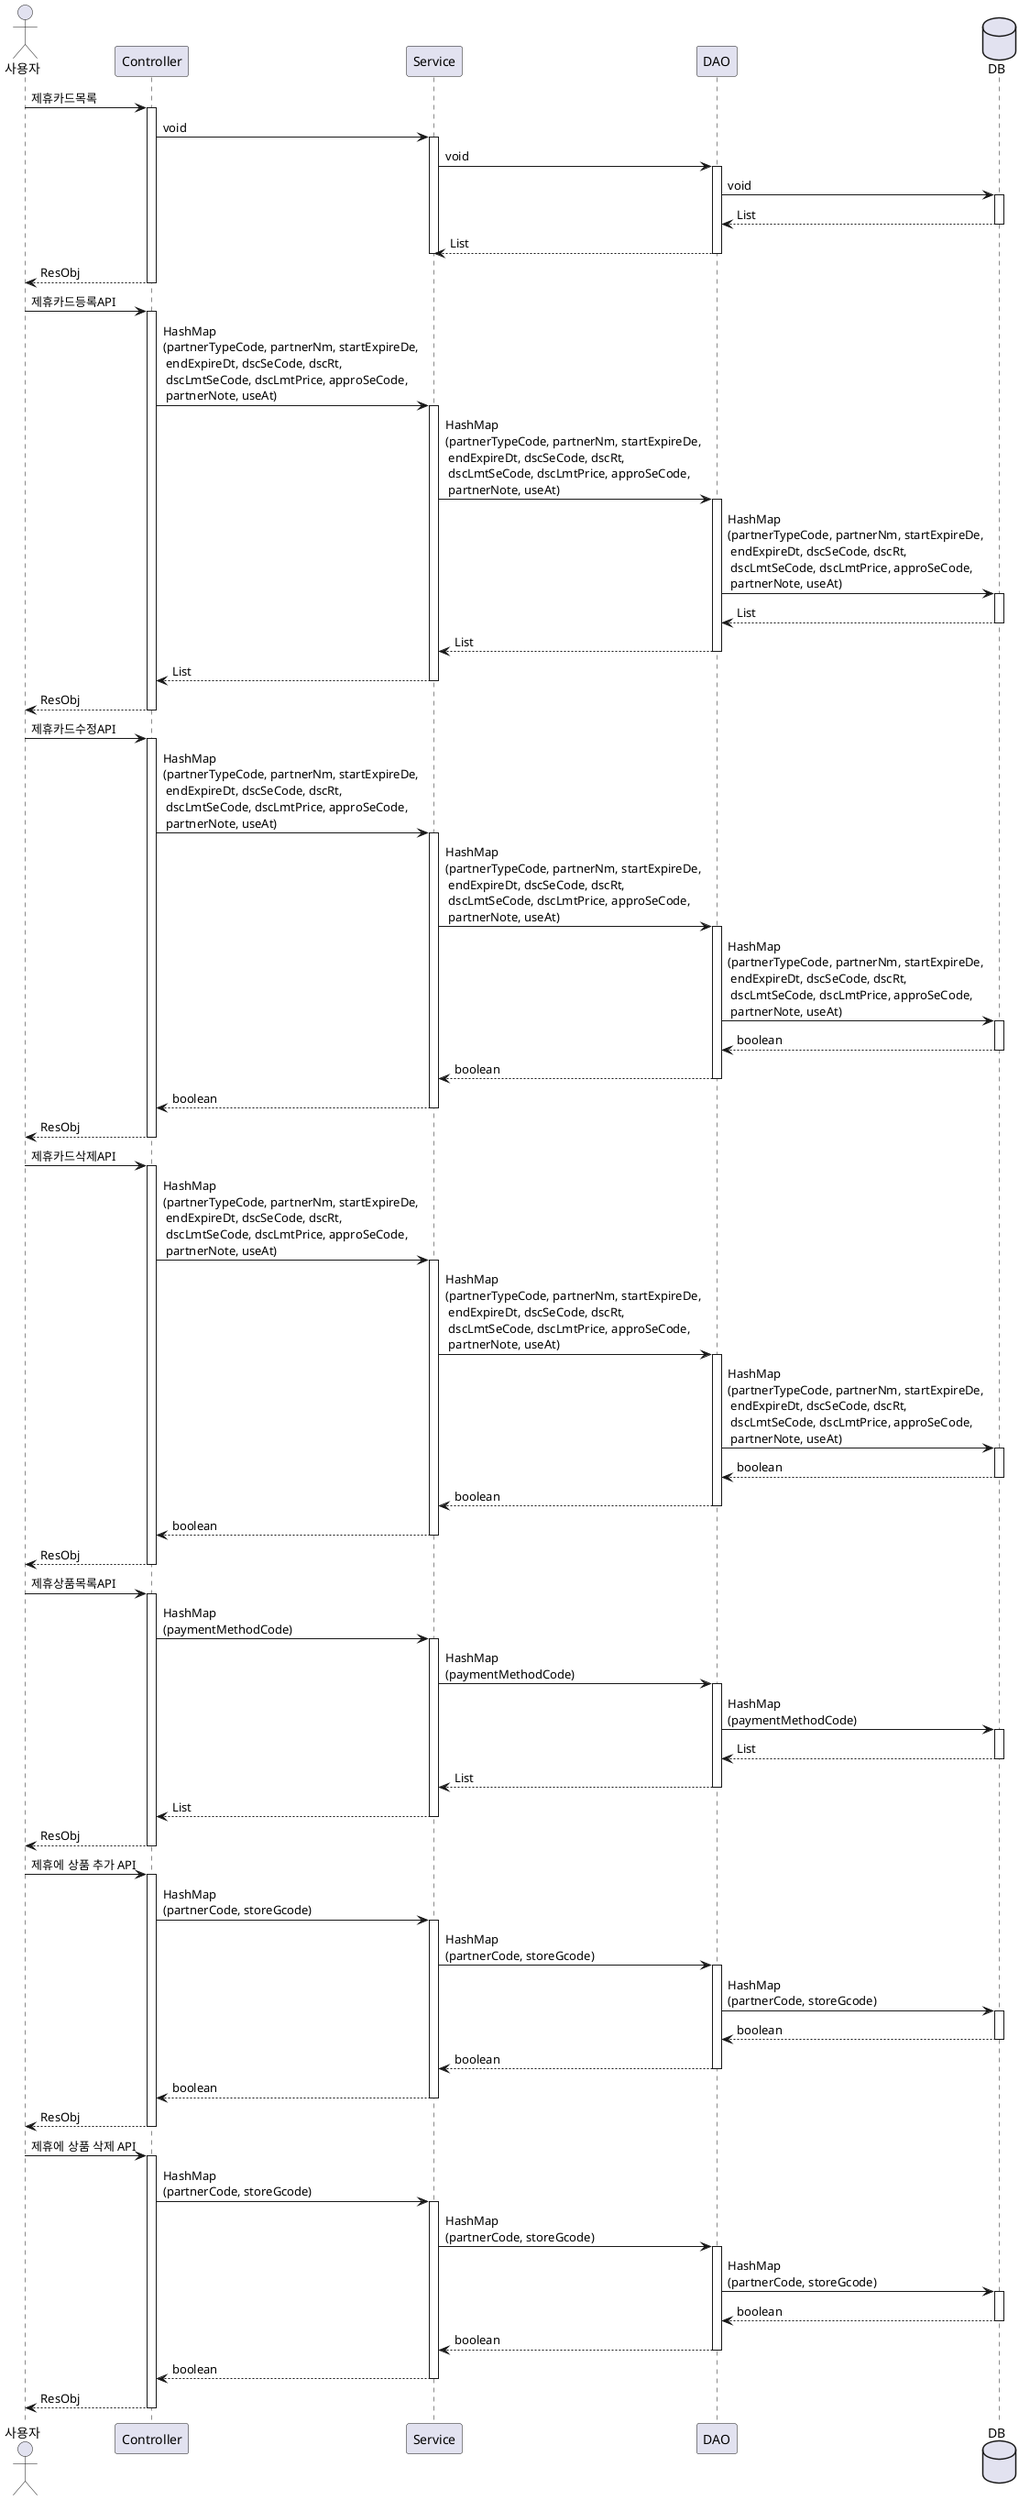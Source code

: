 @startuml Partner Card Reg Sequence

actor "사용자" as user
participant "Controller" as controller
participant "Service" as service
participant "DAO" as dao
database "DB" as db

' API1
user -> controller : 제휴카드목록
activate controller
controller -> service : void
activate service
service -> dao: void
activate dao
dao -> db: void
activate db
dao <-- db: List
deactivate db
service <-- dao: List
deactivate dao
deactivate db
deactivate service
user <-- controller: ResObj
deactivate controller

' API2
user -> controller : 제휴카드등록API
activate controller
controller -> service : HashMap\n(partnerTypeCode, partnerNm, startExpireDe,\n endExpireDt, dscSeCode, dscRt,\n dscLmtSeCode, dscLmtPrice, approSeCode,\n partnerNote, useAt)
activate service
service -> dao: HashMap\n(partnerTypeCode, partnerNm, startExpireDe,\n endExpireDt, dscSeCode, dscRt,\n dscLmtSeCode, dscLmtPrice, approSeCode,\n partnerNote, useAt)
activate dao
dao -> db: HashMap\n(partnerTypeCode, partnerNm, startExpireDe,\n endExpireDt, dscSeCode, dscRt,\n dscLmtSeCode, dscLmtPrice, approSeCode,\n partnerNote, useAt)
activate db
dao <-- db: List
deactivate db
service <-- dao: List
deactivate dao
controller <-- service: List
deactivate service
user <-- controller: ResObj
deactivate controller

' 제휴카드수정API
user -> controller : 제휴카드수정API
activate controller
controller -> service : HashMap\n(partnerTypeCode, partnerNm, startExpireDe,\n endExpireDt, dscSeCode, dscRt,\n dscLmtSeCode, dscLmtPrice, approSeCode,\n partnerNote, useAt)
activate service
service -> dao: HashMap\n(partnerTypeCode, partnerNm, startExpireDe,\n endExpireDt, dscSeCode, dscRt,\n dscLmtSeCode, dscLmtPrice, approSeCode,\n partnerNote, useAt)
activate dao
dao -> db: HashMap\n(partnerTypeCode, partnerNm, startExpireDe,\n endExpireDt, dscSeCode, dscRt,\n dscLmtSeCode, dscLmtPrice, approSeCode,\n partnerNote, useAt)
activate db
dao <-- db: boolean
deactivate db
service <-- dao: boolean
deactivate dao
controller <-- service: boolean
deactivate service
user <-- controller: ResObj
deactivate controller

' 제휴카드삭제API
user -> controller : 제휴카드삭제API
activate controller
controller -> service : HashMap\n(partnerTypeCode, partnerNm, startExpireDe,\n endExpireDt, dscSeCode, dscRt,\n dscLmtSeCode, dscLmtPrice, approSeCode,\n partnerNote, useAt)
activate service
service -> dao: HashMap\n(partnerTypeCode, partnerNm, startExpireDe,\n endExpireDt, dscSeCode, dscRt,\n dscLmtSeCode, dscLmtPrice, approSeCode,\n partnerNote, useAt)
activate dao
dao -> db: HashMap\n(partnerTypeCode, partnerNm, startExpireDe,\n endExpireDt, dscSeCode, dscRt,\n dscLmtSeCode, dscLmtPrice, approSeCode,\n partnerNote, useAt)
activate db
dao <-- db: boolean
deactivate db
service <-- dao: boolean
deactivate dao
controller <-- service: boolean
deactivate service
user <-- controller: ResObj
deactivate controller

' 제휴 상품 목록 API
user -> controller : 제휴상품목록API
activate controller
controller -> service : HashMap\n(paymentMethodCode)
activate service
service -> dao: HashMap\n(paymentMethodCode)
activate dao
dao -> db: HashMap\n(paymentMethodCode)
activate db
dao <-- db: List
deactivate db
service <-- dao: List
deactivate dao
controller <-- service: List
deactivate service
user <-- controller: ResObj
deactivate controller

' 제휴에 상품 추가 API
user -> controller : 제휴에 상품 추가 API
activate controller
controller -> service : HashMap\n(partnerCode, storeGcode)
activate service
service -> dao: HashMap\n(partnerCode, storeGcode)
activate dao
dao -> db: HashMap\n(partnerCode, storeGcode)
activate db
dao <-- db: boolean
deactivate db
service <-- dao: boolean
deactivate dao
controller <-- service: boolean
deactivate service
user <-- controller: ResObj
deactivate controller

' 제휴에 상품 삭제 API
user -> controller : 제휴에 상품 삭제 API
activate controller
controller -> service : HashMap\n(partnerCode, storeGcode)
activate service
service -> dao: HashMap\n(partnerCode, storeGcode)
activate dao
dao -> db: HashMap\n(partnerCode, storeGcode)
activate db
dao <-- db: boolean
deactivate db
service <-- dao: boolean
deactivate dao
controller <-- service: boolean
deactivate service
user <-- controller: ResObj
deactivate controller
@enduml